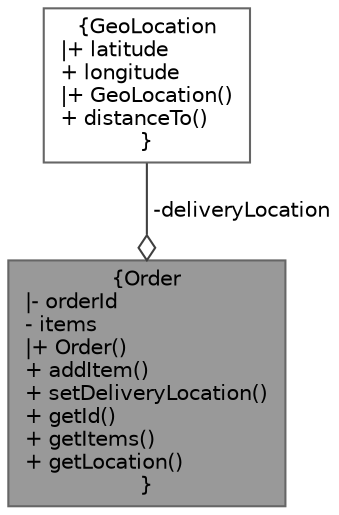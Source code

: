 digraph "Order"
{
 // INTERACTIVE_SVG=YES
 // LATEX_PDF_SIZE
  bgcolor="transparent";
  edge [fontname=Helvetica,fontsize=10,labelfontname=Helvetica,labelfontsize=10];
  node [fontname=Helvetica,fontsize=10,shape=box,height=0.2,width=0.4];
  Node1 [label="{Order\n|- orderId\l- items\l|+ Order()\l+ addItem()\l+ setDeliveryLocation()\l+ getId()\l+ getItems()\l+ getLocation()\l}",height=0.2,width=0.4,color="gray40", fillcolor="grey60", style="filled", fontcolor="black",tooltip=" "];
  Node2 -> Node1 [color="grey25",style="solid",label=" -deliveryLocation" ,arrowhead="odiamond"];
  Node2 [label="{GeoLocation\n|+ latitude\l+ longitude\l|+ GeoLocation()\l+ distanceTo()\l}",height=0.2,width=0.4,color="gray40", fillcolor="white", style="filled",URL="$structGeoLocation.html",tooltip=" "];
}
